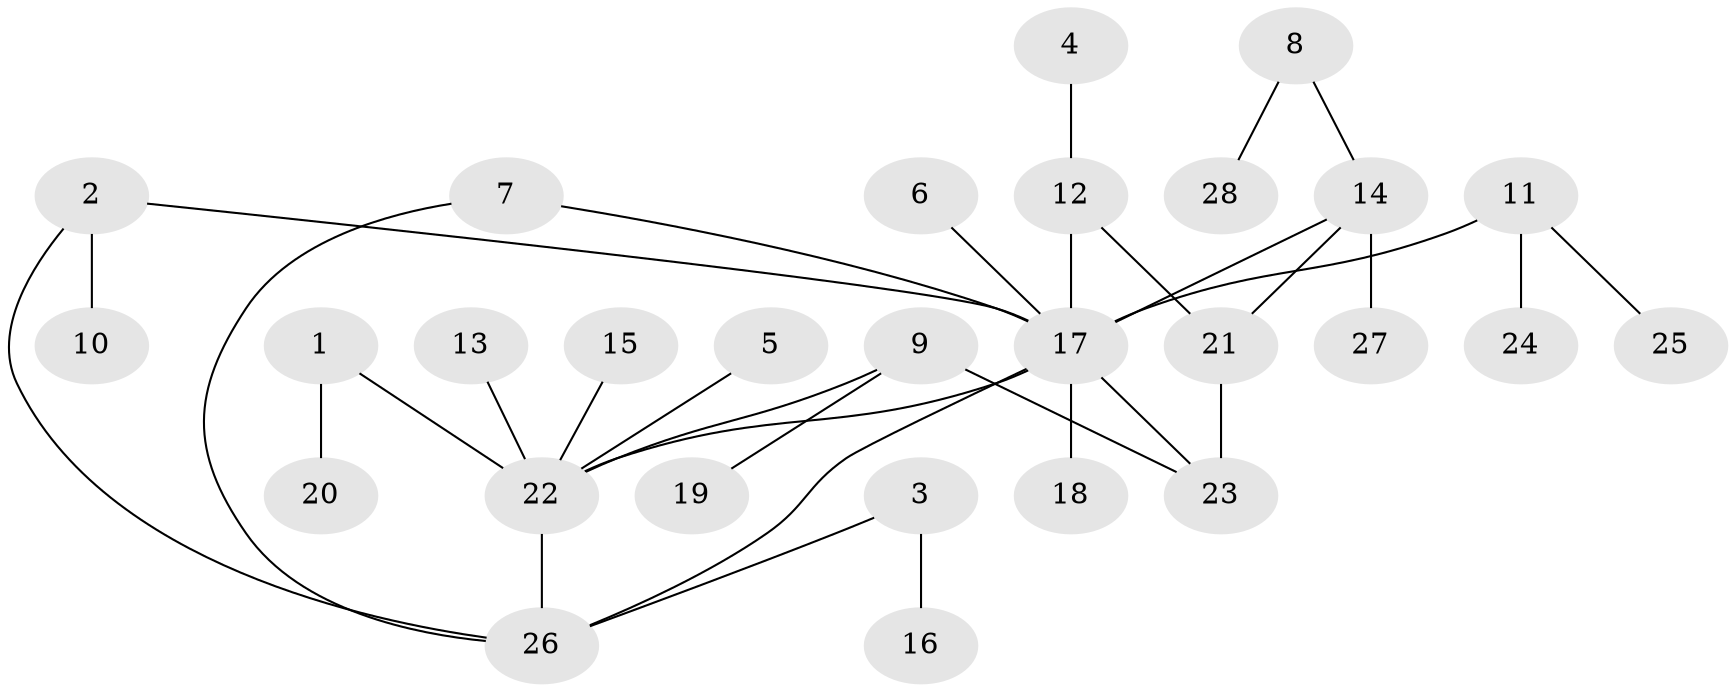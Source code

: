 // original degree distribution, {14: 0.017857142857142856, 8: 0.017857142857142856, 9: 0.017857142857142856, 2: 0.2857142857142857, 5: 0.05357142857142857, 4: 0.03571428571428571, 3: 0.08928571428571429, 1: 0.48214285714285715}
// Generated by graph-tools (version 1.1) at 2025/01/03/09/25 03:01:48]
// undirected, 28 vertices, 33 edges
graph export_dot {
graph [start="1"]
  node [color=gray90,style=filled];
  1;
  2;
  3;
  4;
  5;
  6;
  7;
  8;
  9;
  10;
  11;
  12;
  13;
  14;
  15;
  16;
  17;
  18;
  19;
  20;
  21;
  22;
  23;
  24;
  25;
  26;
  27;
  28;
  1 -- 20 [weight=1.0];
  1 -- 22 [weight=1.0];
  2 -- 10 [weight=1.0];
  2 -- 17 [weight=1.0];
  2 -- 26 [weight=1.0];
  3 -- 16 [weight=1.0];
  3 -- 26 [weight=1.0];
  4 -- 12 [weight=1.0];
  5 -- 22 [weight=1.0];
  6 -- 17 [weight=1.0];
  7 -- 17 [weight=1.0];
  7 -- 26 [weight=1.0];
  8 -- 14 [weight=1.0];
  8 -- 28 [weight=1.0];
  9 -- 19 [weight=1.0];
  9 -- 22 [weight=1.0];
  9 -- 23 [weight=1.0];
  11 -- 17 [weight=1.0];
  11 -- 24 [weight=1.0];
  11 -- 25 [weight=1.0];
  12 -- 17 [weight=2.0];
  12 -- 21 [weight=1.0];
  13 -- 22 [weight=1.0];
  14 -- 17 [weight=1.0];
  14 -- 21 [weight=1.0];
  14 -- 27 [weight=1.0];
  15 -- 22 [weight=1.0];
  17 -- 18 [weight=1.0];
  17 -- 22 [weight=1.0];
  17 -- 23 [weight=1.0];
  17 -- 26 [weight=2.0];
  21 -- 23 [weight=1.0];
  22 -- 26 [weight=2.0];
}
